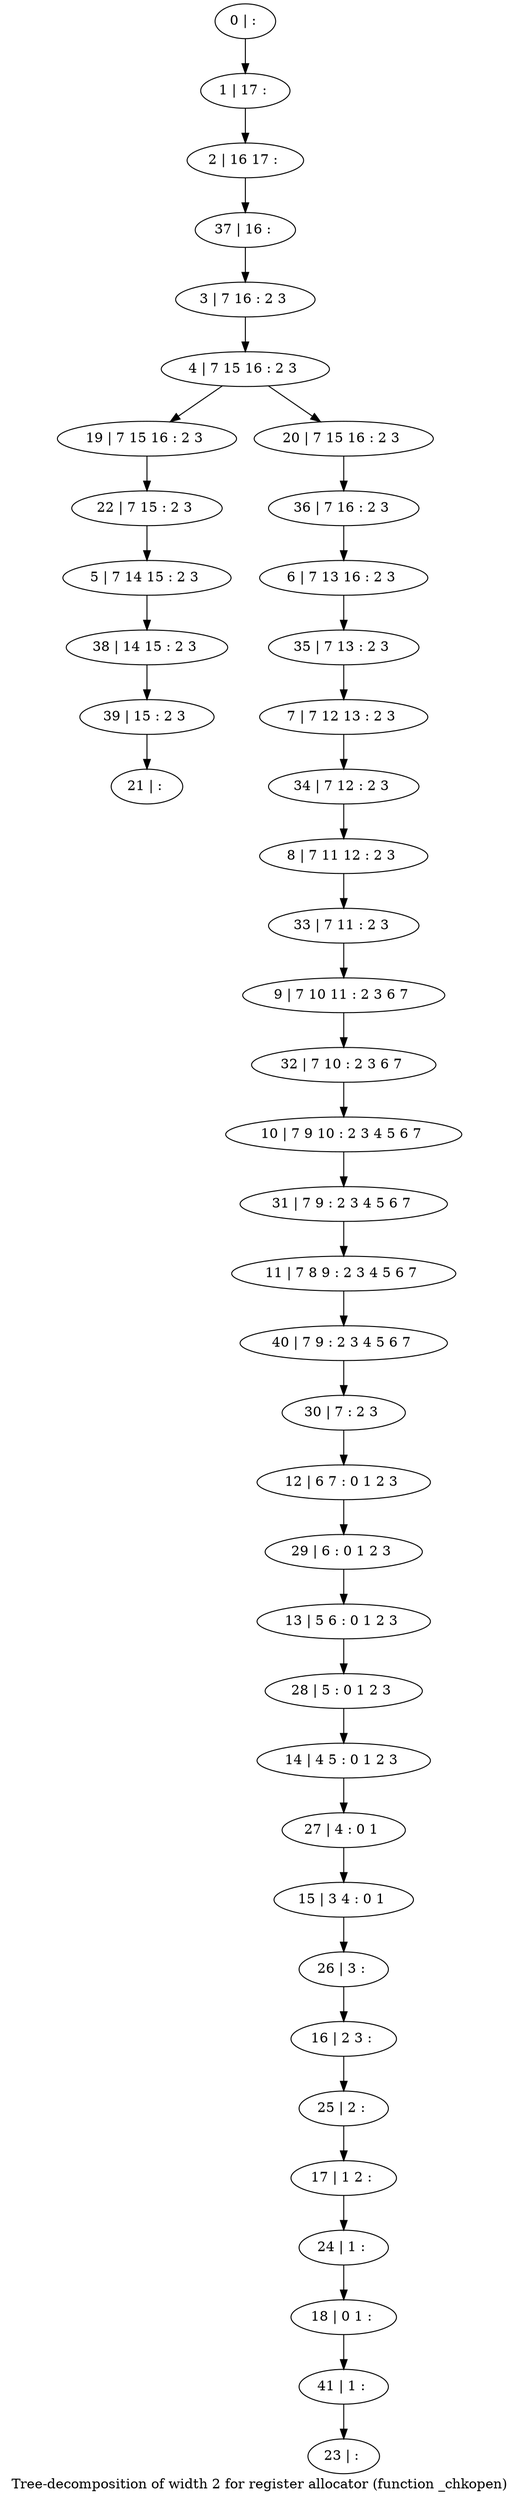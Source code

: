 digraph G {
graph [label="Tree-decomposition of width 2 for register allocator (function _chkopen)"]
0[label="0 | : "];
1[label="1 | 17 : "];
2[label="2 | 16 17 : "];
3[label="3 | 7 16 : 2 3 "];
4[label="4 | 7 15 16 : 2 3 "];
5[label="5 | 7 14 15 : 2 3 "];
6[label="6 | 7 13 16 : 2 3 "];
7[label="7 | 7 12 13 : 2 3 "];
8[label="8 | 7 11 12 : 2 3 "];
9[label="9 | 7 10 11 : 2 3 6 7 "];
10[label="10 | 7 9 10 : 2 3 4 5 6 7 "];
11[label="11 | 7 8 9 : 2 3 4 5 6 7 "];
12[label="12 | 6 7 : 0 1 2 3 "];
13[label="13 | 5 6 : 0 1 2 3 "];
14[label="14 | 4 5 : 0 1 2 3 "];
15[label="15 | 3 4 : 0 1 "];
16[label="16 | 2 3 : "];
17[label="17 | 1 2 : "];
18[label="18 | 0 1 : "];
19[label="19 | 7 15 16 : 2 3 "];
20[label="20 | 7 15 16 : 2 3 "];
21[label="21 | : "];
22[label="22 | 7 15 : 2 3 "];
23[label="23 | : "];
24[label="24 | 1 : "];
25[label="25 | 2 : "];
26[label="26 | 3 : "];
27[label="27 | 4 : 0 1 "];
28[label="28 | 5 : 0 1 2 3 "];
29[label="29 | 6 : 0 1 2 3 "];
30[label="30 | 7 : 2 3 "];
31[label="31 | 7 9 : 2 3 4 5 6 7 "];
32[label="32 | 7 10 : 2 3 6 7 "];
33[label="33 | 7 11 : 2 3 "];
34[label="34 | 7 12 : 2 3 "];
35[label="35 | 7 13 : 2 3 "];
36[label="36 | 7 16 : 2 3 "];
37[label="37 | 16 : "];
38[label="38 | 14 15 : 2 3 "];
39[label="39 | 15 : 2 3 "];
40[label="40 | 7 9 : 2 3 4 5 6 7 "];
41[label="41 | 1 : "];
0->1 ;
1->2 ;
3->4 ;
4->19 ;
4->20 ;
22->5 ;
19->22 ;
24->18 ;
17->24 ;
25->17 ;
16->25 ;
26->16 ;
15->26 ;
27->15 ;
14->27 ;
28->14 ;
13->28 ;
29->13 ;
12->29 ;
30->12 ;
31->11 ;
10->31 ;
32->10 ;
9->32 ;
33->9 ;
8->33 ;
34->8 ;
7->34 ;
35->7 ;
6->35 ;
36->6 ;
20->36 ;
37->3 ;
2->37 ;
5->38 ;
39->21 ;
38->39 ;
40->30 ;
11->40 ;
41->23 ;
18->41 ;
}
